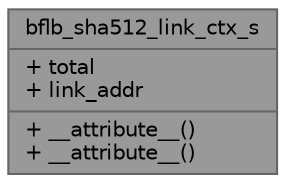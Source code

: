 digraph "bflb_sha512_link_ctx_s"
{
 // LATEX_PDF_SIZE
  bgcolor="transparent";
  edge [fontname=Helvetica,fontsize=10,labelfontname=Helvetica,labelfontsize=10];
  node [fontname=Helvetica,fontsize=10,shape=box,height=0.2,width=0.4];
  Node1 [shape=record,label="{bflb_sha512_link_ctx_s\n|+ total\l+ link_addr\l|+ __attribute__()\l+ __attribute__()\l}",height=0.2,width=0.4,color="gray40", fillcolor="grey60", style="filled", fontcolor="black",tooltip=" "];
}
